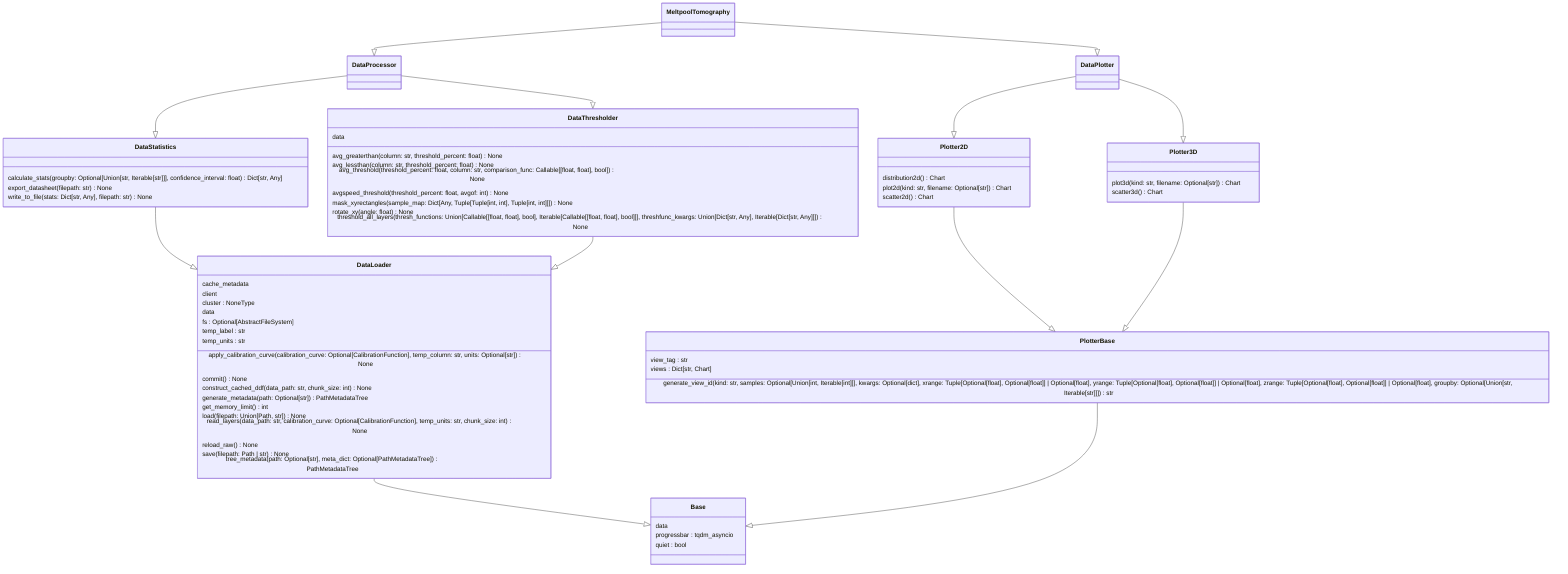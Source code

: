 classDiagram
  class Base {
    data
    progressbar : tqdm_asyncio
    quiet : bool
  }
  class DataLoader {
    cache_metadata
    client
    cluster : NoneType
    data
    fs : Optional[AbstractFileSystem]
    temp_label : str
    temp_units : str
    apply_calibration_curve(calibration_curve: Optional[CalibrationFunction], temp_column: str, units: Optional[str]) None
    commit() None
    construct_cached_ddf(data_path: str, chunk_size: int) None
    generate_metadata(path: Optional[str]) PathMetadataTree
    get_memory_limit() int
    load(filepath: Union[Path, str]) None
    read_layers(data_path: str, calibration_curve: Optional[CalibrationFunction], temp_units: str, chunk_size: int) None
    reload_raw() None
    save(filepath: Path | str) None
    tree_metadata(path: Optional[str], meta_dict: Optional[PathMetadataTree]) PathMetadataTree
  }
  class DataPlotter {
  }
  class DataProcessor {
  }
  class DataStatistics {
    calculate_stats(groupby: Optional[Union[str, Iterable[str]]], confidence_interval: float) Dict[str, Any]
    export_datasheet(filepath: str) None
    write_to_file(stats: Dict[str, Any], filepath: str) None
  }
  class DataThresholder {
    data
    avg_greaterthan(column: str, threshold_percent: float) None
    avg_lessthan(column: str, threshold_percent: float) None
    avg_threshold(threshold_percent: float, column: str, comparison_func: Callable[[float, float], bool]) None
    avgspeed_threshold(threshold_percent: float, avgof: int) None
    mask_xyrectangles(sample_map: Dict[Any, Tuple[Tuple[int, int], Tuple[int, int]]]) None
    rotate_xy(angle: float) None
    threshold_all_layers(thresh_functions: Union[Callable[[float, float], bool], Iterable[Callable[[float, float], bool]]], threshfunc_kwargs: Union[Dict[str, Any], Iterable[Dict[str, Any]]]) None
  }
  class MeltpoolTomography {
  }
  class Plotter2D {
    distribution2d() Chart
    plot2d(kind: str, filename: Optional[str]) Chart
    scatter2d() Chart
  }
  class Plotter3D {
    plot3d(kind: str, filename: Optional[str]) Chart
    scatter3d() Chart
  }
  class PlotterBase {
    view_tag : str
    views : Dict[str, Chart]
    generate_view_id(kind: str, samples: Optional[Union[int, Iterable[int]]], kwargs: Optional[dict], xrange: Tuple[Optional[float], Optional[float]] | Optional[float], yrange: Tuple[Optional[float], Optional[float]] | Optional[float], zrange: Tuple[Optional[float], Optional[float]] | Optional[float], groupby: Optional[Union[str, Iterable[str]]]) str
  }
  DataLoader --|> Base
  DataProcessor --|> DataStatistics
  DataProcessor --|> DataThresholder
  DataStatistics --|> DataLoader
  DataThresholder --|> DataLoader
  DataPlotter --|> Plotter2D
  DataPlotter --|> Plotter3D
  Plotter2D --|> PlotterBase
  Plotter3D --|> PlotterBase
  PlotterBase --|> Base
  MeltpoolTomography --|> DataProcessor
  MeltpoolTomography --|> DataPlotter